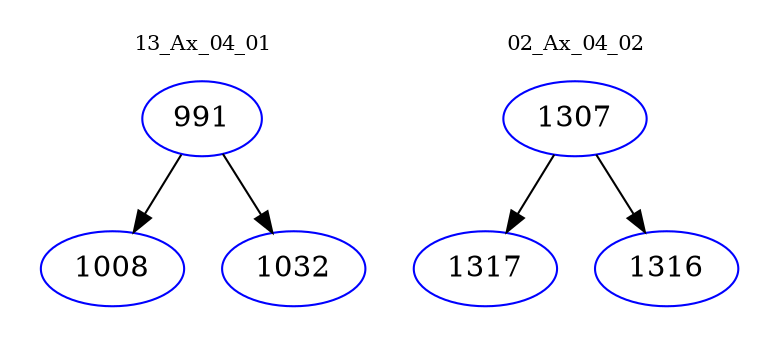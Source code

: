 digraph{
subgraph cluster_0 {
color = white
label = "13_Ax_04_01";
fontsize=10;
T0_991 [label="991", color="blue"]
T0_991 -> T0_1008 [color="black"]
T0_1008 [label="1008", color="blue"]
T0_991 -> T0_1032 [color="black"]
T0_1032 [label="1032", color="blue"]
}
subgraph cluster_1 {
color = white
label = "02_Ax_04_02";
fontsize=10;
T1_1307 [label="1307", color="blue"]
T1_1307 -> T1_1317 [color="black"]
T1_1317 [label="1317", color="blue"]
T1_1307 -> T1_1316 [color="black"]
T1_1316 [label="1316", color="blue"]
}
}
